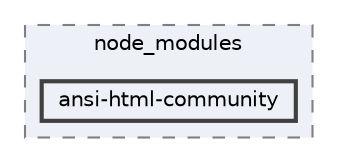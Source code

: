 digraph "pkiclassroomrescheduler/src/main/frontend/node_modules/ansi-html-community"
{
 // LATEX_PDF_SIZE
  bgcolor="transparent";
  edge [fontname=Helvetica,fontsize=10,labelfontname=Helvetica,labelfontsize=10];
  node [fontname=Helvetica,fontsize=10,shape=box,height=0.2,width=0.4];
  compound=true
  subgraph clusterdir_72953eda66ccb3a2722c28e1c3e6c23b {
    graph [ bgcolor="#edf0f7", pencolor="grey50", label="node_modules", fontname=Helvetica,fontsize=10 style="filled,dashed", URL="dir_72953eda66ccb3a2722c28e1c3e6c23b.html",tooltip=""]
  dir_179cb30f9a1113e542b6324d7b225812 [label="ansi-html-community", fillcolor="#edf0f7", color="grey25", style="filled,bold", URL="dir_179cb30f9a1113e542b6324d7b225812.html",tooltip=""];
  }
}
